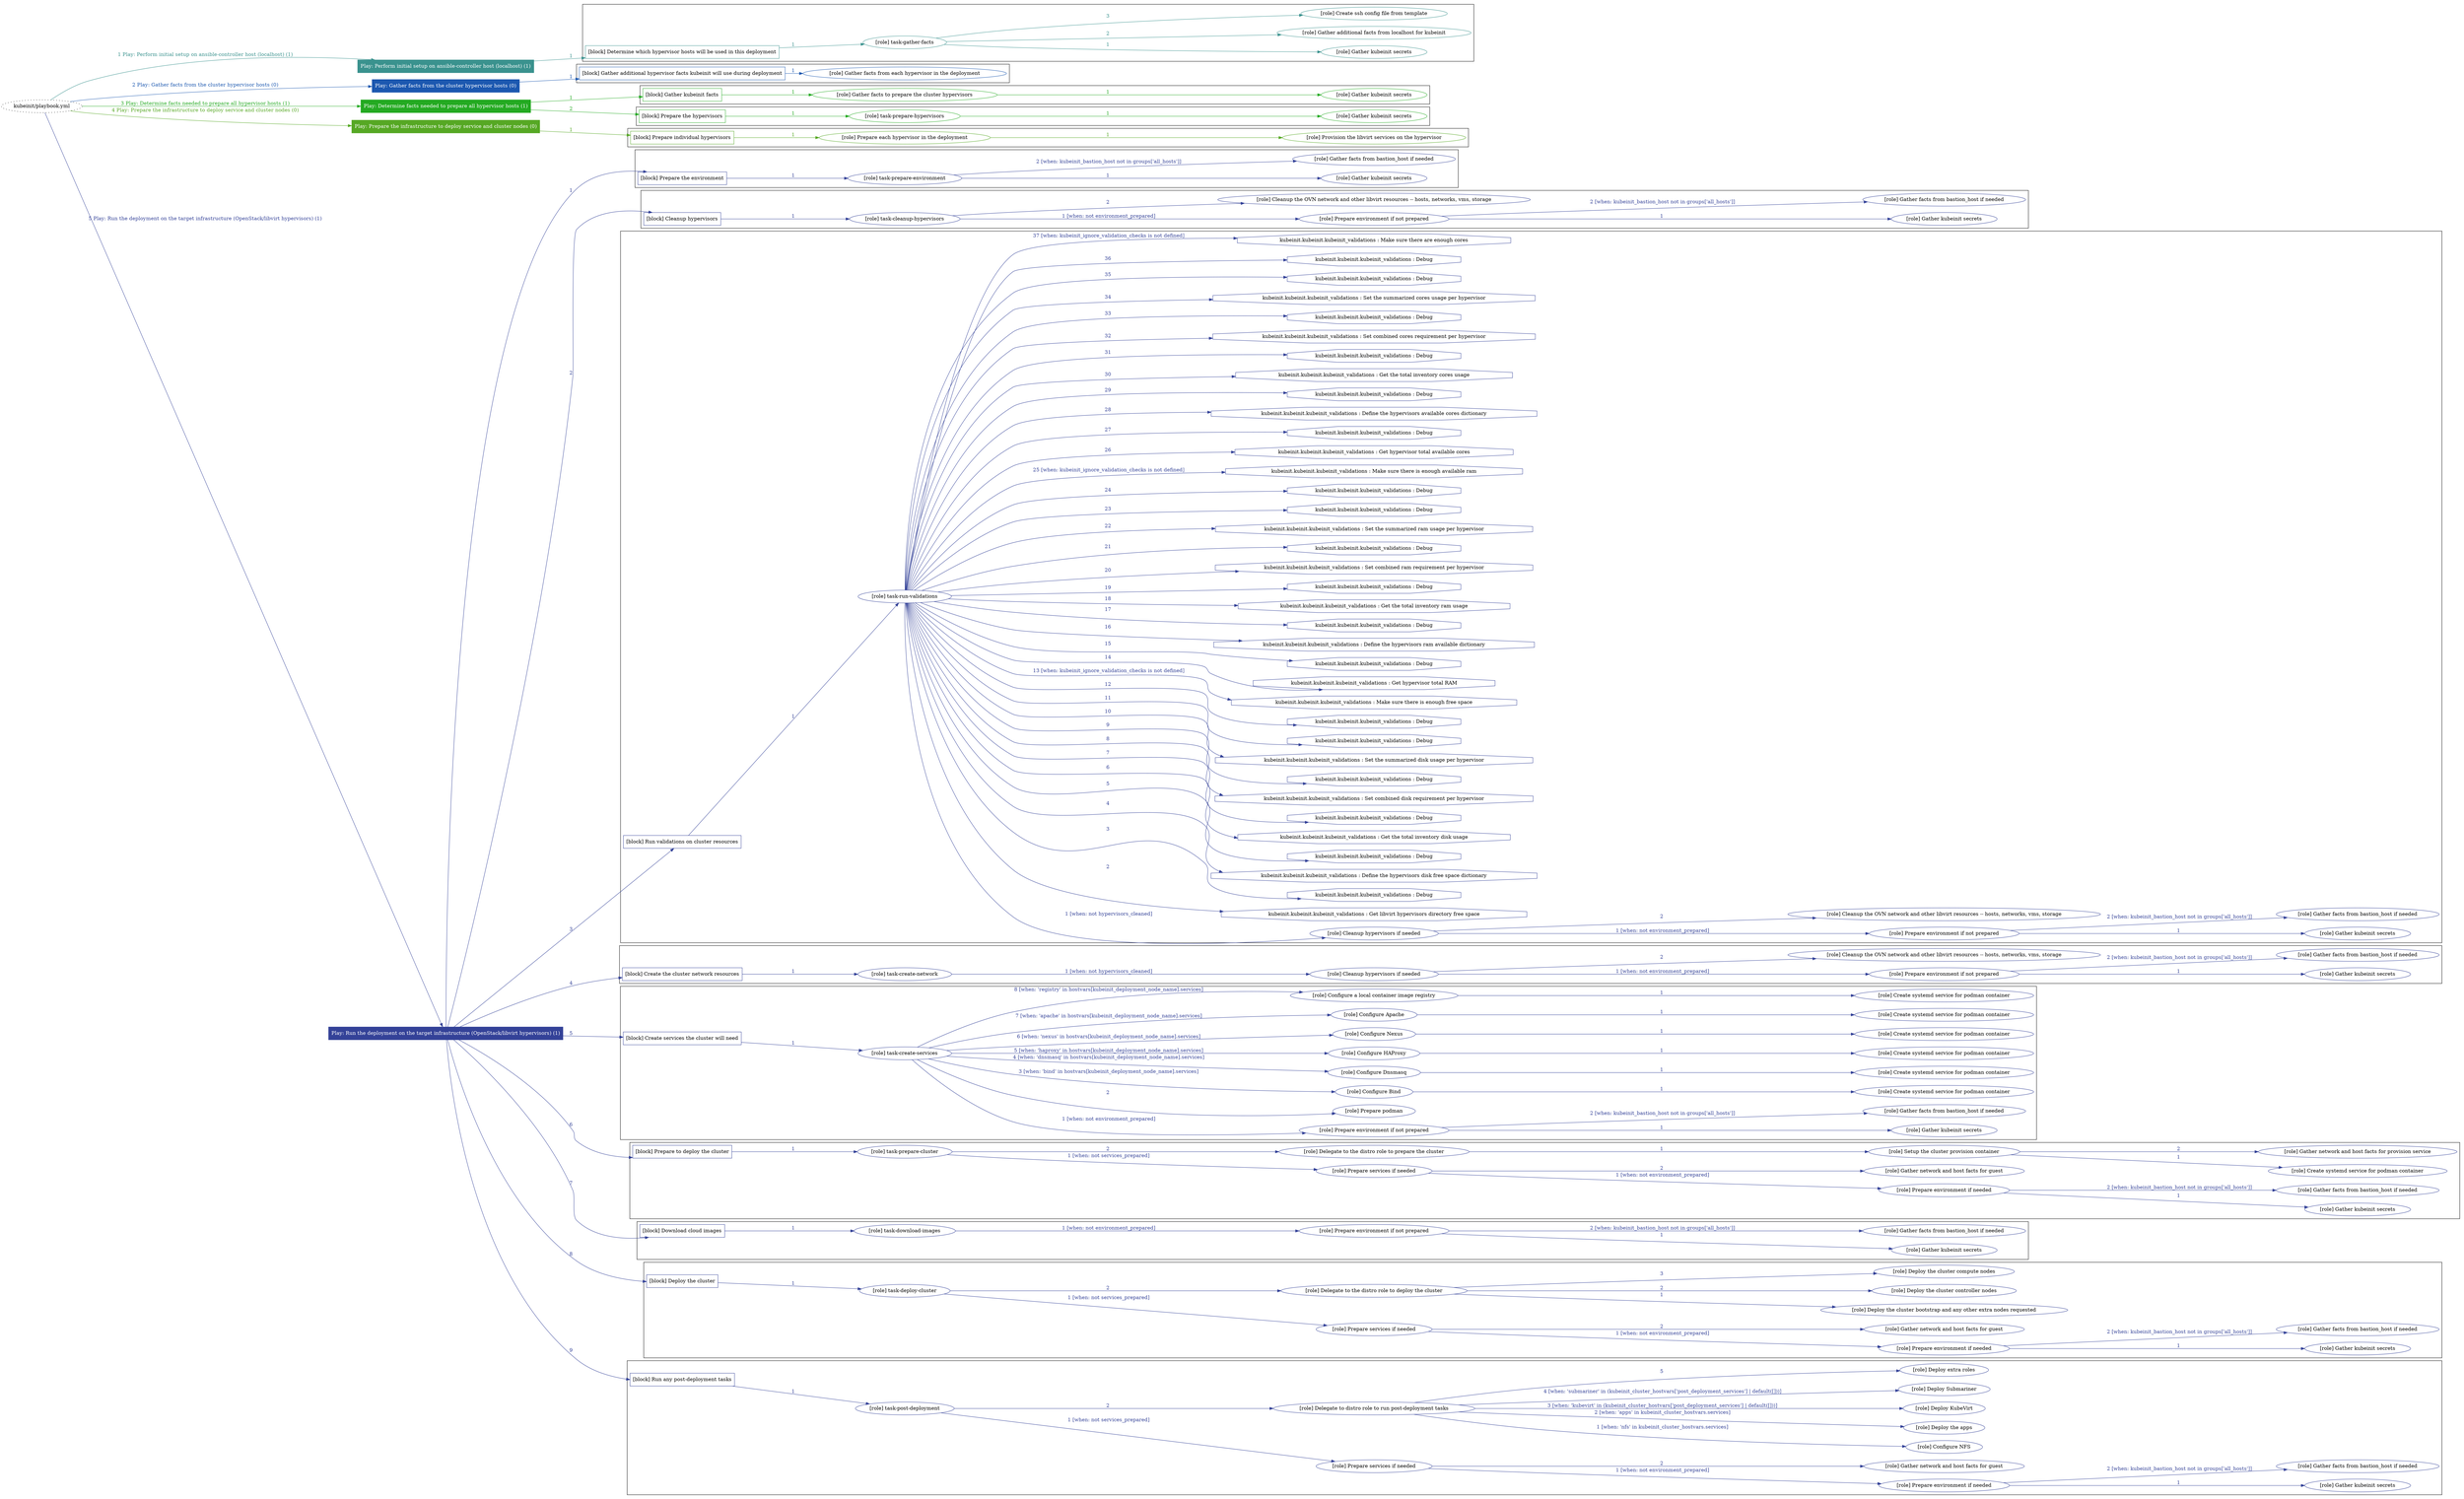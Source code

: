 digraph {
	graph [concentrate=true ordering=in rankdir=LR ratio=fill]
	edge [esep=5 sep=10]
	"kubeinit/playbook.yml" [URL="/home/runner/work/kubeinit/kubeinit/kubeinit/playbook.yml" id=playbook_8f945ece style=dotted]
	"kubeinit/playbook.yml" -> play_c20d5e1f [label="1 Play: Perform initial setup on ansible-controller host (localhost) (1)" color="#3a928e" fontcolor="#3a928e" id=edge_play_c20d5e1f labeltooltip="1 Play: Perform initial setup on ansible-controller host (localhost) (1)" tooltip="1 Play: Perform initial setup on ansible-controller host (localhost) (1)"]
	subgraph "Play: Perform initial setup on ansible-controller host (localhost) (1)" {
		play_c20d5e1f [label="Play: Perform initial setup on ansible-controller host (localhost) (1)" URL="/home/runner/work/kubeinit/kubeinit/kubeinit/playbook.yml" color="#3a928e" fontcolor="#ffffff" id=play_c20d5e1f shape=box style=filled tooltip=localhost]
		play_c20d5e1f -> block_564e3bdf [label=1 color="#3a928e" fontcolor="#3a928e" id=edge_block_564e3bdf labeltooltip=1 tooltip=1]
		subgraph cluster_block_564e3bdf {
			block_564e3bdf [label="[block] Determine which hypervisor hosts will be used in this deployment" URL="/home/runner/work/kubeinit/kubeinit/kubeinit/playbook.yml" color="#3a928e" id=block_564e3bdf labeltooltip="Determine which hypervisor hosts will be used in this deployment" shape=box tooltip="Determine which hypervisor hosts will be used in this deployment"]
			block_564e3bdf -> role_e2418d50 [label="1 " color="#3a928e" fontcolor="#3a928e" id=edge_role_e2418d50 labeltooltip="1 " tooltip="1 "]
			subgraph "task-gather-facts" {
				role_e2418d50 [label="[role] task-gather-facts" URL="/home/runner/work/kubeinit/kubeinit/kubeinit/playbook.yml" color="#3a928e" id=role_e2418d50 tooltip="task-gather-facts"]
				role_e2418d50 -> role_124dd7e8 [label="1 " color="#3a928e" fontcolor="#3a928e" id=edge_role_124dd7e8 labeltooltip="1 " tooltip="1 "]
				subgraph "Gather kubeinit secrets" {
					role_124dd7e8 [label="[role] Gather kubeinit secrets" URL="/home/runner/.ansible/collections/ansible_collections/kubeinit/kubeinit/roles/kubeinit_prepare/tasks/build_hypervisors_group.yml" color="#3a928e" id=role_124dd7e8 tooltip="Gather kubeinit secrets"]
				}
				role_e2418d50 -> role_06599359 [label="2 " color="#3a928e" fontcolor="#3a928e" id=edge_role_06599359 labeltooltip="2 " tooltip="2 "]
				subgraph "Gather additional facts from localhost for kubeinit" {
					role_06599359 [label="[role] Gather additional facts from localhost for kubeinit" URL="/home/runner/.ansible/collections/ansible_collections/kubeinit/kubeinit/roles/kubeinit_prepare/tasks/build_hypervisors_group.yml" color="#3a928e" id=role_06599359 tooltip="Gather additional facts from localhost for kubeinit"]
				}
				role_e2418d50 -> role_a58c0418 [label="3 " color="#3a928e" fontcolor="#3a928e" id=edge_role_a58c0418 labeltooltip="3 " tooltip="3 "]
				subgraph "Create ssh config file from template" {
					role_a58c0418 [label="[role] Create ssh config file from template" URL="/home/runner/.ansible/collections/ansible_collections/kubeinit/kubeinit/roles/kubeinit_prepare/tasks/build_hypervisors_group.yml" color="#3a928e" id=role_a58c0418 tooltip="Create ssh config file from template"]
				}
			}
		}
	}
	"kubeinit/playbook.yml" -> play_782312dd [label="2 Play: Gather facts from the cluster hypervisor hosts (0)" color="#1c58b0" fontcolor="#1c58b0" id=edge_play_782312dd labeltooltip="2 Play: Gather facts from the cluster hypervisor hosts (0)" tooltip="2 Play: Gather facts from the cluster hypervisor hosts (0)"]
	subgraph "Play: Gather facts from the cluster hypervisor hosts (0)" {
		play_782312dd [label="Play: Gather facts from the cluster hypervisor hosts (0)" URL="/home/runner/work/kubeinit/kubeinit/kubeinit/playbook.yml" color="#1c58b0" fontcolor="#ffffff" id=play_782312dd shape=box style=filled tooltip="Play: Gather facts from the cluster hypervisor hosts (0)"]
		play_782312dd -> block_e90dcc8f [label=1 color="#1c58b0" fontcolor="#1c58b0" id=edge_block_e90dcc8f labeltooltip=1 tooltip=1]
		subgraph cluster_block_e90dcc8f {
			block_e90dcc8f [label="[block] Gather additional hypervisor facts kubeinit will use during deployment" URL="/home/runner/work/kubeinit/kubeinit/kubeinit/playbook.yml" color="#1c58b0" id=block_e90dcc8f labeltooltip="Gather additional hypervisor facts kubeinit will use during deployment" shape=box tooltip="Gather additional hypervisor facts kubeinit will use during deployment"]
			block_e90dcc8f -> role_842e1496 [label="1 " color="#1c58b0" fontcolor="#1c58b0" id=edge_role_842e1496 labeltooltip="1 " tooltip="1 "]
			subgraph "Gather facts from each hypervisor in the deployment" {
				role_842e1496 [label="[role] Gather facts from each hypervisor in the deployment" URL="/home/runner/work/kubeinit/kubeinit/kubeinit/playbook.yml" color="#1c58b0" id=role_842e1496 tooltip="Gather facts from each hypervisor in the deployment"]
			}
		}
	}
	"kubeinit/playbook.yml" -> play_02c9cd3c [label="3 Play: Determine facts needed to prepare all hypervisor hosts (1)" color="#24aa22" fontcolor="#24aa22" id=edge_play_02c9cd3c labeltooltip="3 Play: Determine facts needed to prepare all hypervisor hosts (1)" tooltip="3 Play: Determine facts needed to prepare all hypervisor hosts (1)"]
	subgraph "Play: Determine facts needed to prepare all hypervisor hosts (1)" {
		play_02c9cd3c [label="Play: Determine facts needed to prepare all hypervisor hosts (1)" URL="/home/runner/work/kubeinit/kubeinit/kubeinit/playbook.yml" color="#24aa22" fontcolor="#ffffff" id=play_02c9cd3c shape=box style=filled tooltip=localhost]
		play_02c9cd3c -> block_8af7c8ee [label=1 color="#24aa22" fontcolor="#24aa22" id=edge_block_8af7c8ee labeltooltip=1 tooltip=1]
		subgraph cluster_block_8af7c8ee {
			block_8af7c8ee [label="[block] Gather kubeinit facts" URL="/home/runner/work/kubeinit/kubeinit/kubeinit/playbook.yml" color="#24aa22" id=block_8af7c8ee labeltooltip="Gather kubeinit facts" shape=box tooltip="Gather kubeinit facts"]
			block_8af7c8ee -> role_0167ead7 [label="1 " color="#24aa22" fontcolor="#24aa22" id=edge_role_0167ead7 labeltooltip="1 " tooltip="1 "]
			subgraph "Gather facts to prepare the cluster hypervisors" {
				role_0167ead7 [label="[role] Gather facts to prepare the cluster hypervisors" URL="/home/runner/work/kubeinit/kubeinit/kubeinit/playbook.yml" color="#24aa22" id=role_0167ead7 tooltip="Gather facts to prepare the cluster hypervisors"]
				role_0167ead7 -> role_b1e0e180 [label="1 " color="#24aa22" fontcolor="#24aa22" id=edge_role_b1e0e180 labeltooltip="1 " tooltip="1 "]
				subgraph "Gather kubeinit secrets" {
					role_b1e0e180 [label="[role] Gather kubeinit secrets" URL="/home/runner/.ansible/collections/ansible_collections/kubeinit/kubeinit/roles/kubeinit_prepare/tasks/gather_kubeinit_facts.yml" color="#24aa22" id=role_b1e0e180 tooltip="Gather kubeinit secrets"]
				}
			}
		}
		play_02c9cd3c -> block_8bf4afd2 [label=2 color="#24aa22" fontcolor="#24aa22" id=edge_block_8bf4afd2 labeltooltip=2 tooltip=2]
		subgraph cluster_block_8bf4afd2 {
			block_8bf4afd2 [label="[block] Prepare the hypervisors" URL="/home/runner/work/kubeinit/kubeinit/kubeinit/playbook.yml" color="#24aa22" id=block_8bf4afd2 labeltooltip="Prepare the hypervisors" shape=box tooltip="Prepare the hypervisors"]
			block_8bf4afd2 -> role_d80975be [label="1 " color="#24aa22" fontcolor="#24aa22" id=edge_role_d80975be labeltooltip="1 " tooltip="1 "]
			subgraph "task-prepare-hypervisors" {
				role_d80975be [label="[role] task-prepare-hypervisors" URL="/home/runner/work/kubeinit/kubeinit/kubeinit/playbook.yml" color="#24aa22" id=role_d80975be tooltip="task-prepare-hypervisors"]
				role_d80975be -> role_164058e9 [label="1 " color="#24aa22" fontcolor="#24aa22" id=edge_role_164058e9 labeltooltip="1 " tooltip="1 "]
				subgraph "Gather kubeinit secrets" {
					role_164058e9 [label="[role] Gather kubeinit secrets" URL="/home/runner/.ansible/collections/ansible_collections/kubeinit/kubeinit/roles/kubeinit_prepare/tasks/gather_kubeinit_facts.yml" color="#24aa22" id=role_164058e9 tooltip="Gather kubeinit secrets"]
				}
			}
		}
	}
	"kubeinit/playbook.yml" -> play_4ab9be0f [label="4 Play: Prepare the infrastructure to deploy service and cluster nodes (0)" color="#56a824" fontcolor="#56a824" id=edge_play_4ab9be0f labeltooltip="4 Play: Prepare the infrastructure to deploy service and cluster nodes (0)" tooltip="4 Play: Prepare the infrastructure to deploy service and cluster nodes (0)"]
	subgraph "Play: Prepare the infrastructure to deploy service and cluster nodes (0)" {
		play_4ab9be0f [label="Play: Prepare the infrastructure to deploy service and cluster nodes (0)" URL="/home/runner/work/kubeinit/kubeinit/kubeinit/playbook.yml" color="#56a824" fontcolor="#ffffff" id=play_4ab9be0f shape=box style=filled tooltip="Play: Prepare the infrastructure to deploy service and cluster nodes (0)"]
		play_4ab9be0f -> block_206e6d4e [label=1 color="#56a824" fontcolor="#56a824" id=edge_block_206e6d4e labeltooltip=1 tooltip=1]
		subgraph cluster_block_206e6d4e {
			block_206e6d4e [label="[block] Prepare individual hypervisors" URL="/home/runner/work/kubeinit/kubeinit/kubeinit/playbook.yml" color="#56a824" id=block_206e6d4e labeltooltip="Prepare individual hypervisors" shape=box tooltip="Prepare individual hypervisors"]
			block_206e6d4e -> role_aef6f034 [label="1 " color="#56a824" fontcolor="#56a824" id=edge_role_aef6f034 labeltooltip="1 " tooltip="1 "]
			subgraph "Prepare each hypervisor in the deployment" {
				role_aef6f034 [label="[role] Prepare each hypervisor in the deployment" URL="/home/runner/work/kubeinit/kubeinit/kubeinit/playbook.yml" color="#56a824" id=role_aef6f034 tooltip="Prepare each hypervisor in the deployment"]
				role_aef6f034 -> role_b01c1e28 [label="1 " color="#56a824" fontcolor="#56a824" id=edge_role_b01c1e28 labeltooltip="1 " tooltip="1 "]
				subgraph "Provision the libvirt services on the hypervisor" {
					role_b01c1e28 [label="[role] Provision the libvirt services on the hypervisor" URL="/home/runner/.ansible/collections/ansible_collections/kubeinit/kubeinit/roles/kubeinit_prepare/tasks/prepare_hypervisor.yml" color="#56a824" id=role_b01c1e28 tooltip="Provision the libvirt services on the hypervisor"]
				}
			}
		}
	}
	"kubeinit/playbook.yml" -> play_1404a288 [label="5 Play: Run the deployment on the target infrastructure (OpenStack/libvirt hypervisors) (1)" color="#344298" fontcolor="#344298" id=edge_play_1404a288 labeltooltip="5 Play: Run the deployment on the target infrastructure (OpenStack/libvirt hypervisors) (1)" tooltip="5 Play: Run the deployment on the target infrastructure (OpenStack/libvirt hypervisors) (1)"]
	subgraph "Play: Run the deployment on the target infrastructure (OpenStack/libvirt hypervisors) (1)" {
		play_1404a288 [label="Play: Run the deployment on the target infrastructure (OpenStack/libvirt hypervisors) (1)" URL="/home/runner/work/kubeinit/kubeinit/kubeinit/playbook.yml" color="#344298" fontcolor="#ffffff" id=play_1404a288 shape=box style=filled tooltip=localhost]
		play_1404a288 -> block_275e4afd [label=1 color="#344298" fontcolor="#344298" id=edge_block_275e4afd labeltooltip=1 tooltip=1]
		subgraph cluster_block_275e4afd {
			block_275e4afd [label="[block] Prepare the environment" URL="/home/runner/work/kubeinit/kubeinit/kubeinit/playbook.yml" color="#344298" id=block_275e4afd labeltooltip="Prepare the environment" shape=box tooltip="Prepare the environment"]
			block_275e4afd -> role_633a56cd [label="1 " color="#344298" fontcolor="#344298" id=edge_role_633a56cd labeltooltip="1 " tooltip="1 "]
			subgraph "task-prepare-environment" {
				role_633a56cd [label="[role] task-prepare-environment" URL="/home/runner/work/kubeinit/kubeinit/kubeinit/playbook.yml" color="#344298" id=role_633a56cd tooltip="task-prepare-environment"]
				role_633a56cd -> role_52caf0dd [label="1 " color="#344298" fontcolor="#344298" id=edge_role_52caf0dd labeltooltip="1 " tooltip="1 "]
				subgraph "Gather kubeinit secrets" {
					role_52caf0dd [label="[role] Gather kubeinit secrets" URL="/home/runner/.ansible/collections/ansible_collections/kubeinit/kubeinit/roles/kubeinit_prepare/tasks/gather_kubeinit_facts.yml" color="#344298" id=role_52caf0dd tooltip="Gather kubeinit secrets"]
				}
				role_633a56cd -> role_1b31cb08 [label="2 [when: kubeinit_bastion_host not in groups['all_hosts']]" color="#344298" fontcolor="#344298" id=edge_role_1b31cb08 labeltooltip="2 [when: kubeinit_bastion_host not in groups['all_hosts']]" tooltip="2 [when: kubeinit_bastion_host not in groups['all_hosts']]"]
				subgraph "Gather facts from bastion_host if needed" {
					role_1b31cb08 [label="[role] Gather facts from bastion_host if needed" URL="/home/runner/.ansible/collections/ansible_collections/kubeinit/kubeinit/roles/kubeinit_prepare/tasks/main.yml" color="#344298" id=role_1b31cb08 tooltip="Gather facts from bastion_host if needed"]
				}
			}
		}
		play_1404a288 -> block_6d58a1e0 [label=2 color="#344298" fontcolor="#344298" id=edge_block_6d58a1e0 labeltooltip=2 tooltip=2]
		subgraph cluster_block_6d58a1e0 {
			block_6d58a1e0 [label="[block] Cleanup hypervisors" URL="/home/runner/work/kubeinit/kubeinit/kubeinit/playbook.yml" color="#344298" id=block_6d58a1e0 labeltooltip="Cleanup hypervisors" shape=box tooltip="Cleanup hypervisors"]
			block_6d58a1e0 -> role_ffb18b52 [label="1 " color="#344298" fontcolor="#344298" id=edge_role_ffb18b52 labeltooltip="1 " tooltip="1 "]
			subgraph "task-cleanup-hypervisors" {
				role_ffb18b52 [label="[role] task-cleanup-hypervisors" URL="/home/runner/work/kubeinit/kubeinit/kubeinit/playbook.yml" color="#344298" id=role_ffb18b52 tooltip="task-cleanup-hypervisors"]
				role_ffb18b52 -> role_c6455320 [label="1 [when: not environment_prepared]" color="#344298" fontcolor="#344298" id=edge_role_c6455320 labeltooltip="1 [when: not environment_prepared]" tooltip="1 [when: not environment_prepared]"]
				subgraph "Prepare environment if not prepared" {
					role_c6455320 [label="[role] Prepare environment if not prepared" URL="/home/runner/.ansible/collections/ansible_collections/kubeinit/kubeinit/roles/kubeinit_libvirt/tasks/cleanup_hypervisors.yml" color="#344298" id=role_c6455320 tooltip="Prepare environment if not prepared"]
					role_c6455320 -> role_32179a99 [label="1 " color="#344298" fontcolor="#344298" id=edge_role_32179a99 labeltooltip="1 " tooltip="1 "]
					subgraph "Gather kubeinit secrets" {
						role_32179a99 [label="[role] Gather kubeinit secrets" URL="/home/runner/.ansible/collections/ansible_collections/kubeinit/kubeinit/roles/kubeinit_prepare/tasks/gather_kubeinit_facts.yml" color="#344298" id=role_32179a99 tooltip="Gather kubeinit secrets"]
					}
					role_c6455320 -> role_840990ac [label="2 [when: kubeinit_bastion_host not in groups['all_hosts']]" color="#344298" fontcolor="#344298" id=edge_role_840990ac labeltooltip="2 [when: kubeinit_bastion_host not in groups['all_hosts']]" tooltip="2 [when: kubeinit_bastion_host not in groups['all_hosts']]"]
					subgraph "Gather facts from bastion_host if needed" {
						role_840990ac [label="[role] Gather facts from bastion_host if needed" URL="/home/runner/.ansible/collections/ansible_collections/kubeinit/kubeinit/roles/kubeinit_prepare/tasks/main.yml" color="#344298" id=role_840990ac tooltip="Gather facts from bastion_host if needed"]
					}
				}
				role_ffb18b52 -> role_28657da0 [label="2 " color="#344298" fontcolor="#344298" id=edge_role_28657da0 labeltooltip="2 " tooltip="2 "]
				subgraph "Cleanup the OVN network and other libvirt resources -- hosts, networks, vms, storage" {
					role_28657da0 [label="[role] Cleanup the OVN network and other libvirt resources -- hosts, networks, vms, storage" URL="/home/runner/.ansible/collections/ansible_collections/kubeinit/kubeinit/roles/kubeinit_libvirt/tasks/cleanup_hypervisors.yml" color="#344298" id=role_28657da0 tooltip="Cleanup the OVN network and other libvirt resources -- hosts, networks, vms, storage"]
				}
			}
		}
		play_1404a288 -> block_43ca0f2d [label=3 color="#344298" fontcolor="#344298" id=edge_block_43ca0f2d labeltooltip=3 tooltip=3]
		subgraph cluster_block_43ca0f2d {
			block_43ca0f2d [label="[block] Run validations on cluster resources" URL="/home/runner/work/kubeinit/kubeinit/kubeinit/playbook.yml" color="#344298" id=block_43ca0f2d labeltooltip="Run validations on cluster resources" shape=box tooltip="Run validations on cluster resources"]
			block_43ca0f2d -> role_00fddec0 [label="1 " color="#344298" fontcolor="#344298" id=edge_role_00fddec0 labeltooltip="1 " tooltip="1 "]
			subgraph "task-run-validations" {
				role_00fddec0 [label="[role] task-run-validations" URL="/home/runner/work/kubeinit/kubeinit/kubeinit/playbook.yml" color="#344298" id=role_00fddec0 tooltip="task-run-validations"]
				role_00fddec0 -> role_6cacaceb [label="1 [when: not hypervisors_cleaned]" color="#344298" fontcolor="#344298" id=edge_role_6cacaceb labeltooltip="1 [when: not hypervisors_cleaned]" tooltip="1 [when: not hypervisors_cleaned]"]
				subgraph "Cleanup hypervisors if needed" {
					role_6cacaceb [label="[role] Cleanup hypervisors if needed" URL="/home/runner/.ansible/collections/ansible_collections/kubeinit/kubeinit/roles/kubeinit_validations/tasks/main.yml" color="#344298" id=role_6cacaceb tooltip="Cleanup hypervisors if needed"]
					role_6cacaceb -> role_13e678c4 [label="1 [when: not environment_prepared]" color="#344298" fontcolor="#344298" id=edge_role_13e678c4 labeltooltip="1 [when: not environment_prepared]" tooltip="1 [when: not environment_prepared]"]
					subgraph "Prepare environment if not prepared" {
						role_13e678c4 [label="[role] Prepare environment if not prepared" URL="/home/runner/.ansible/collections/ansible_collections/kubeinit/kubeinit/roles/kubeinit_libvirt/tasks/cleanup_hypervisors.yml" color="#344298" id=role_13e678c4 tooltip="Prepare environment if not prepared"]
						role_13e678c4 -> role_d36e644e [label="1 " color="#344298" fontcolor="#344298" id=edge_role_d36e644e labeltooltip="1 " tooltip="1 "]
						subgraph "Gather kubeinit secrets" {
							role_d36e644e [label="[role] Gather kubeinit secrets" URL="/home/runner/.ansible/collections/ansible_collections/kubeinit/kubeinit/roles/kubeinit_prepare/tasks/gather_kubeinit_facts.yml" color="#344298" id=role_d36e644e tooltip="Gather kubeinit secrets"]
						}
						role_13e678c4 -> role_217cac0c [label="2 [when: kubeinit_bastion_host not in groups['all_hosts']]" color="#344298" fontcolor="#344298" id=edge_role_217cac0c labeltooltip="2 [when: kubeinit_bastion_host not in groups['all_hosts']]" tooltip="2 [when: kubeinit_bastion_host not in groups['all_hosts']]"]
						subgraph "Gather facts from bastion_host if needed" {
							role_217cac0c [label="[role] Gather facts from bastion_host if needed" URL="/home/runner/.ansible/collections/ansible_collections/kubeinit/kubeinit/roles/kubeinit_prepare/tasks/main.yml" color="#344298" id=role_217cac0c tooltip="Gather facts from bastion_host if needed"]
						}
					}
					role_6cacaceb -> role_7084b92d [label="2 " color="#344298" fontcolor="#344298" id=edge_role_7084b92d labeltooltip="2 " tooltip="2 "]
					subgraph "Cleanup the OVN network and other libvirt resources -- hosts, networks, vms, storage" {
						role_7084b92d [label="[role] Cleanup the OVN network and other libvirt resources -- hosts, networks, vms, storage" URL="/home/runner/.ansible/collections/ansible_collections/kubeinit/kubeinit/roles/kubeinit_libvirt/tasks/cleanup_hypervisors.yml" color="#344298" id=role_7084b92d tooltip="Cleanup the OVN network and other libvirt resources -- hosts, networks, vms, storage"]
					}
				}
				task_902978f8 [label="kubeinit.kubeinit.kubeinit_validations : Get libvirt hypervisors directory free space" URL="/home/runner/.ansible/collections/ansible_collections/kubeinit/kubeinit/roles/kubeinit_validations/tasks/10_libvirt_free_space.yml" color="#344298" id=task_902978f8 shape=octagon tooltip="kubeinit.kubeinit.kubeinit_validations : Get libvirt hypervisors directory free space"]
				role_00fddec0 -> task_902978f8 [label="2 " color="#344298" fontcolor="#344298" id=edge_task_902978f8 labeltooltip="2 " tooltip="2 "]
				task_ecf3d5c8 [label="kubeinit.kubeinit.kubeinit_validations : Debug" URL="/home/runner/.ansible/collections/ansible_collections/kubeinit/kubeinit/roles/kubeinit_validations/tasks/10_libvirt_free_space.yml" color="#344298" id=task_ecf3d5c8 shape=octagon tooltip="kubeinit.kubeinit.kubeinit_validations : Debug"]
				role_00fddec0 -> task_ecf3d5c8 [label="3 " color="#344298" fontcolor="#344298" id=edge_task_ecf3d5c8 labeltooltip="3 " tooltip="3 "]
				task_1695c246 [label="kubeinit.kubeinit.kubeinit_validations : Define the hypervisors disk free space dictionary" URL="/home/runner/.ansible/collections/ansible_collections/kubeinit/kubeinit/roles/kubeinit_validations/tasks/10_libvirt_free_space.yml" color="#344298" id=task_1695c246 shape=octagon tooltip="kubeinit.kubeinit.kubeinit_validations : Define the hypervisors disk free space dictionary"]
				role_00fddec0 -> task_1695c246 [label="4 " color="#344298" fontcolor="#344298" id=edge_task_1695c246 labeltooltip="4 " tooltip="4 "]
				task_cd40820d [label="kubeinit.kubeinit.kubeinit_validations : Debug" URL="/home/runner/.ansible/collections/ansible_collections/kubeinit/kubeinit/roles/kubeinit_validations/tasks/10_libvirt_free_space.yml" color="#344298" id=task_cd40820d shape=octagon tooltip="kubeinit.kubeinit.kubeinit_validations : Debug"]
				role_00fddec0 -> task_cd40820d [label="5 " color="#344298" fontcolor="#344298" id=edge_task_cd40820d labeltooltip="5 " tooltip="5 "]
				task_a53744cc [label="kubeinit.kubeinit.kubeinit_validations : Get the total inventory disk usage" URL="/home/runner/.ansible/collections/ansible_collections/kubeinit/kubeinit/roles/kubeinit_validations/tasks/10_libvirt_free_space.yml" color="#344298" id=task_a53744cc shape=octagon tooltip="kubeinit.kubeinit.kubeinit_validations : Get the total inventory disk usage"]
				role_00fddec0 -> task_a53744cc [label="6 " color="#344298" fontcolor="#344298" id=edge_task_a53744cc labeltooltip="6 " tooltip="6 "]
				task_319e5c1e [label="kubeinit.kubeinit.kubeinit_validations : Debug" URL="/home/runner/.ansible/collections/ansible_collections/kubeinit/kubeinit/roles/kubeinit_validations/tasks/10_libvirt_free_space.yml" color="#344298" id=task_319e5c1e shape=octagon tooltip="kubeinit.kubeinit.kubeinit_validations : Debug"]
				role_00fddec0 -> task_319e5c1e [label="7 " color="#344298" fontcolor="#344298" id=edge_task_319e5c1e labeltooltip="7 " tooltip="7 "]
				task_530d4268 [label="kubeinit.kubeinit.kubeinit_validations : Set combined disk requirement per hypervisor" URL="/home/runner/.ansible/collections/ansible_collections/kubeinit/kubeinit/roles/kubeinit_validations/tasks/10_libvirt_free_space.yml" color="#344298" id=task_530d4268 shape=octagon tooltip="kubeinit.kubeinit.kubeinit_validations : Set combined disk requirement per hypervisor"]
				role_00fddec0 -> task_530d4268 [label="8 " color="#344298" fontcolor="#344298" id=edge_task_530d4268 labeltooltip="8 " tooltip="8 "]
				task_f29c3f34 [label="kubeinit.kubeinit.kubeinit_validations : Debug" URL="/home/runner/.ansible/collections/ansible_collections/kubeinit/kubeinit/roles/kubeinit_validations/tasks/10_libvirt_free_space.yml" color="#344298" id=task_f29c3f34 shape=octagon tooltip="kubeinit.kubeinit.kubeinit_validations : Debug"]
				role_00fddec0 -> task_f29c3f34 [label="9 " color="#344298" fontcolor="#344298" id=edge_task_f29c3f34 labeltooltip="9 " tooltip="9 "]
				task_4c389c22 [label="kubeinit.kubeinit.kubeinit_validations : Set the summarized disk usage per hypervisor" URL="/home/runner/.ansible/collections/ansible_collections/kubeinit/kubeinit/roles/kubeinit_validations/tasks/10_libvirt_free_space.yml" color="#344298" id=task_4c389c22 shape=octagon tooltip="kubeinit.kubeinit.kubeinit_validations : Set the summarized disk usage per hypervisor"]
				role_00fddec0 -> task_4c389c22 [label="10 " color="#344298" fontcolor="#344298" id=edge_task_4c389c22 labeltooltip="10 " tooltip="10 "]
				task_8470c024 [label="kubeinit.kubeinit.kubeinit_validations : Debug" URL="/home/runner/.ansible/collections/ansible_collections/kubeinit/kubeinit/roles/kubeinit_validations/tasks/10_libvirt_free_space.yml" color="#344298" id=task_8470c024 shape=octagon tooltip="kubeinit.kubeinit.kubeinit_validations : Debug"]
				role_00fddec0 -> task_8470c024 [label="11 " color="#344298" fontcolor="#344298" id=edge_task_8470c024 labeltooltip="11 " tooltip="11 "]
				task_bd49c1f9 [label="kubeinit.kubeinit.kubeinit_validations : Debug" URL="/home/runner/.ansible/collections/ansible_collections/kubeinit/kubeinit/roles/kubeinit_validations/tasks/10_libvirt_free_space.yml" color="#344298" id=task_bd49c1f9 shape=octagon tooltip="kubeinit.kubeinit.kubeinit_validations : Debug"]
				role_00fddec0 -> task_bd49c1f9 [label="12 " color="#344298" fontcolor="#344298" id=edge_task_bd49c1f9 labeltooltip="12 " tooltip="12 "]
				task_1cb35ddb [label="kubeinit.kubeinit.kubeinit_validations : Make sure there is enough free space" URL="/home/runner/.ansible/collections/ansible_collections/kubeinit/kubeinit/roles/kubeinit_validations/tasks/10_libvirt_free_space.yml" color="#344298" id=task_1cb35ddb shape=octagon tooltip="kubeinit.kubeinit.kubeinit_validations : Make sure there is enough free space"]
				role_00fddec0 -> task_1cb35ddb [label="13 [when: kubeinit_ignore_validation_checks is not defined]" color="#344298" fontcolor="#344298" id=edge_task_1cb35ddb labeltooltip="13 [when: kubeinit_ignore_validation_checks is not defined]" tooltip="13 [when: kubeinit_ignore_validation_checks is not defined]"]
				task_e5533477 [label="kubeinit.kubeinit.kubeinit_validations : Get hypervisor total RAM" URL="/home/runner/.ansible/collections/ansible_collections/kubeinit/kubeinit/roles/kubeinit_validations/tasks/20_libvirt_available_ram.yml" color="#344298" id=task_e5533477 shape=octagon tooltip="kubeinit.kubeinit.kubeinit_validations : Get hypervisor total RAM"]
				role_00fddec0 -> task_e5533477 [label="14 " color="#344298" fontcolor="#344298" id=edge_task_e5533477 labeltooltip="14 " tooltip="14 "]
				task_f6a1d222 [label="kubeinit.kubeinit.kubeinit_validations : Debug" URL="/home/runner/.ansible/collections/ansible_collections/kubeinit/kubeinit/roles/kubeinit_validations/tasks/20_libvirt_available_ram.yml" color="#344298" id=task_f6a1d222 shape=octagon tooltip="kubeinit.kubeinit.kubeinit_validations : Debug"]
				role_00fddec0 -> task_f6a1d222 [label="15 " color="#344298" fontcolor="#344298" id=edge_task_f6a1d222 labeltooltip="15 " tooltip="15 "]
				task_87aef0fa [label="kubeinit.kubeinit.kubeinit_validations : Define the hypervisors ram available dictionary" URL="/home/runner/.ansible/collections/ansible_collections/kubeinit/kubeinit/roles/kubeinit_validations/tasks/20_libvirt_available_ram.yml" color="#344298" id=task_87aef0fa shape=octagon tooltip="kubeinit.kubeinit.kubeinit_validations : Define the hypervisors ram available dictionary"]
				role_00fddec0 -> task_87aef0fa [label="16 " color="#344298" fontcolor="#344298" id=edge_task_87aef0fa labeltooltip="16 " tooltip="16 "]
				task_e788680d [label="kubeinit.kubeinit.kubeinit_validations : Debug" URL="/home/runner/.ansible/collections/ansible_collections/kubeinit/kubeinit/roles/kubeinit_validations/tasks/20_libvirt_available_ram.yml" color="#344298" id=task_e788680d shape=octagon tooltip="kubeinit.kubeinit.kubeinit_validations : Debug"]
				role_00fddec0 -> task_e788680d [label="17 " color="#344298" fontcolor="#344298" id=edge_task_e788680d labeltooltip="17 " tooltip="17 "]
				task_ca62320c [label="kubeinit.kubeinit.kubeinit_validations : Get the total inventory ram usage" URL="/home/runner/.ansible/collections/ansible_collections/kubeinit/kubeinit/roles/kubeinit_validations/tasks/20_libvirt_available_ram.yml" color="#344298" id=task_ca62320c shape=octagon tooltip="kubeinit.kubeinit.kubeinit_validations : Get the total inventory ram usage"]
				role_00fddec0 -> task_ca62320c [label="18 " color="#344298" fontcolor="#344298" id=edge_task_ca62320c labeltooltip="18 " tooltip="18 "]
				task_84baed1a [label="kubeinit.kubeinit.kubeinit_validations : Debug" URL="/home/runner/.ansible/collections/ansible_collections/kubeinit/kubeinit/roles/kubeinit_validations/tasks/20_libvirt_available_ram.yml" color="#344298" id=task_84baed1a shape=octagon tooltip="kubeinit.kubeinit.kubeinit_validations : Debug"]
				role_00fddec0 -> task_84baed1a [label="19 " color="#344298" fontcolor="#344298" id=edge_task_84baed1a labeltooltip="19 " tooltip="19 "]
				task_8df77d98 [label="kubeinit.kubeinit.kubeinit_validations : Set combined ram requirement per hypervisor" URL="/home/runner/.ansible/collections/ansible_collections/kubeinit/kubeinit/roles/kubeinit_validations/tasks/20_libvirt_available_ram.yml" color="#344298" id=task_8df77d98 shape=octagon tooltip="kubeinit.kubeinit.kubeinit_validations : Set combined ram requirement per hypervisor"]
				role_00fddec0 -> task_8df77d98 [label="20 " color="#344298" fontcolor="#344298" id=edge_task_8df77d98 labeltooltip="20 " tooltip="20 "]
				task_49d0c02a [label="kubeinit.kubeinit.kubeinit_validations : Debug" URL="/home/runner/.ansible/collections/ansible_collections/kubeinit/kubeinit/roles/kubeinit_validations/tasks/20_libvirt_available_ram.yml" color="#344298" id=task_49d0c02a shape=octagon tooltip="kubeinit.kubeinit.kubeinit_validations : Debug"]
				role_00fddec0 -> task_49d0c02a [label="21 " color="#344298" fontcolor="#344298" id=edge_task_49d0c02a labeltooltip="21 " tooltip="21 "]
				task_dfd1fb26 [label="kubeinit.kubeinit.kubeinit_validations : Set the summarized ram usage per hypervisor" URL="/home/runner/.ansible/collections/ansible_collections/kubeinit/kubeinit/roles/kubeinit_validations/tasks/20_libvirt_available_ram.yml" color="#344298" id=task_dfd1fb26 shape=octagon tooltip="kubeinit.kubeinit.kubeinit_validations : Set the summarized ram usage per hypervisor"]
				role_00fddec0 -> task_dfd1fb26 [label="22 " color="#344298" fontcolor="#344298" id=edge_task_dfd1fb26 labeltooltip="22 " tooltip="22 "]
				task_37c166e9 [label="kubeinit.kubeinit.kubeinit_validations : Debug" URL="/home/runner/.ansible/collections/ansible_collections/kubeinit/kubeinit/roles/kubeinit_validations/tasks/20_libvirt_available_ram.yml" color="#344298" id=task_37c166e9 shape=octagon tooltip="kubeinit.kubeinit.kubeinit_validations : Debug"]
				role_00fddec0 -> task_37c166e9 [label="23 " color="#344298" fontcolor="#344298" id=edge_task_37c166e9 labeltooltip="23 " tooltip="23 "]
				task_789139a1 [label="kubeinit.kubeinit.kubeinit_validations : Debug" URL="/home/runner/.ansible/collections/ansible_collections/kubeinit/kubeinit/roles/kubeinit_validations/tasks/20_libvirt_available_ram.yml" color="#344298" id=task_789139a1 shape=octagon tooltip="kubeinit.kubeinit.kubeinit_validations : Debug"]
				role_00fddec0 -> task_789139a1 [label="24 " color="#344298" fontcolor="#344298" id=edge_task_789139a1 labeltooltip="24 " tooltip="24 "]
				task_8962ad5f [label="kubeinit.kubeinit.kubeinit_validations : Make sure there is enough available ram" URL="/home/runner/.ansible/collections/ansible_collections/kubeinit/kubeinit/roles/kubeinit_validations/tasks/20_libvirt_available_ram.yml" color="#344298" id=task_8962ad5f shape=octagon tooltip="kubeinit.kubeinit.kubeinit_validations : Make sure there is enough available ram"]
				role_00fddec0 -> task_8962ad5f [label="25 [when: kubeinit_ignore_validation_checks is not defined]" color="#344298" fontcolor="#344298" id=edge_task_8962ad5f labeltooltip="25 [when: kubeinit_ignore_validation_checks is not defined]" tooltip="25 [when: kubeinit_ignore_validation_checks is not defined]"]
				task_95961b65 [label="kubeinit.kubeinit.kubeinit_validations : Get hypervisor total available cores" URL="/home/runner/.ansible/collections/ansible_collections/kubeinit/kubeinit/roles/kubeinit_validations/tasks/30_libvirt_check_cpu_cores.yml" color="#344298" id=task_95961b65 shape=octagon tooltip="kubeinit.kubeinit.kubeinit_validations : Get hypervisor total available cores"]
				role_00fddec0 -> task_95961b65 [label="26 " color="#344298" fontcolor="#344298" id=edge_task_95961b65 labeltooltip="26 " tooltip="26 "]
				task_4741b97d [label="kubeinit.kubeinit.kubeinit_validations : Debug" URL="/home/runner/.ansible/collections/ansible_collections/kubeinit/kubeinit/roles/kubeinit_validations/tasks/30_libvirt_check_cpu_cores.yml" color="#344298" id=task_4741b97d shape=octagon tooltip="kubeinit.kubeinit.kubeinit_validations : Debug"]
				role_00fddec0 -> task_4741b97d [label="27 " color="#344298" fontcolor="#344298" id=edge_task_4741b97d labeltooltip="27 " tooltip="27 "]
				task_fc43cdd3 [label="kubeinit.kubeinit.kubeinit_validations : Define the hypervisors available cores dictionary" URL="/home/runner/.ansible/collections/ansible_collections/kubeinit/kubeinit/roles/kubeinit_validations/tasks/30_libvirt_check_cpu_cores.yml" color="#344298" id=task_fc43cdd3 shape=octagon tooltip="kubeinit.kubeinit.kubeinit_validations : Define the hypervisors available cores dictionary"]
				role_00fddec0 -> task_fc43cdd3 [label="28 " color="#344298" fontcolor="#344298" id=edge_task_fc43cdd3 labeltooltip="28 " tooltip="28 "]
				task_fb12cf8d [label="kubeinit.kubeinit.kubeinit_validations : Debug" URL="/home/runner/.ansible/collections/ansible_collections/kubeinit/kubeinit/roles/kubeinit_validations/tasks/30_libvirt_check_cpu_cores.yml" color="#344298" id=task_fb12cf8d shape=octagon tooltip="kubeinit.kubeinit.kubeinit_validations : Debug"]
				role_00fddec0 -> task_fb12cf8d [label="29 " color="#344298" fontcolor="#344298" id=edge_task_fb12cf8d labeltooltip="29 " tooltip="29 "]
				task_5f35ff10 [label="kubeinit.kubeinit.kubeinit_validations : Get the total inventory cores usage" URL="/home/runner/.ansible/collections/ansible_collections/kubeinit/kubeinit/roles/kubeinit_validations/tasks/30_libvirt_check_cpu_cores.yml" color="#344298" id=task_5f35ff10 shape=octagon tooltip="kubeinit.kubeinit.kubeinit_validations : Get the total inventory cores usage"]
				role_00fddec0 -> task_5f35ff10 [label="30 " color="#344298" fontcolor="#344298" id=edge_task_5f35ff10 labeltooltip="30 " tooltip="30 "]
				task_d47b2289 [label="kubeinit.kubeinit.kubeinit_validations : Debug" URL="/home/runner/.ansible/collections/ansible_collections/kubeinit/kubeinit/roles/kubeinit_validations/tasks/30_libvirt_check_cpu_cores.yml" color="#344298" id=task_d47b2289 shape=octagon tooltip="kubeinit.kubeinit.kubeinit_validations : Debug"]
				role_00fddec0 -> task_d47b2289 [label="31 " color="#344298" fontcolor="#344298" id=edge_task_d47b2289 labeltooltip="31 " tooltip="31 "]
				task_a59883f3 [label="kubeinit.kubeinit.kubeinit_validations : Set combined cores requirement per hypervisor" URL="/home/runner/.ansible/collections/ansible_collections/kubeinit/kubeinit/roles/kubeinit_validations/tasks/30_libvirt_check_cpu_cores.yml" color="#344298" id=task_a59883f3 shape=octagon tooltip="kubeinit.kubeinit.kubeinit_validations : Set combined cores requirement per hypervisor"]
				role_00fddec0 -> task_a59883f3 [label="32 " color="#344298" fontcolor="#344298" id=edge_task_a59883f3 labeltooltip="32 " tooltip="32 "]
				task_dd53e598 [label="kubeinit.kubeinit.kubeinit_validations : Debug" URL="/home/runner/.ansible/collections/ansible_collections/kubeinit/kubeinit/roles/kubeinit_validations/tasks/30_libvirt_check_cpu_cores.yml" color="#344298" id=task_dd53e598 shape=octagon tooltip="kubeinit.kubeinit.kubeinit_validations : Debug"]
				role_00fddec0 -> task_dd53e598 [label="33 " color="#344298" fontcolor="#344298" id=edge_task_dd53e598 labeltooltip="33 " tooltip="33 "]
				task_70eefb68 [label="kubeinit.kubeinit.kubeinit_validations : Set the summarized cores usage per hypervisor" URL="/home/runner/.ansible/collections/ansible_collections/kubeinit/kubeinit/roles/kubeinit_validations/tasks/30_libvirt_check_cpu_cores.yml" color="#344298" id=task_70eefb68 shape=octagon tooltip="kubeinit.kubeinit.kubeinit_validations : Set the summarized cores usage per hypervisor"]
				role_00fddec0 -> task_70eefb68 [label="34 " color="#344298" fontcolor="#344298" id=edge_task_70eefb68 labeltooltip="34 " tooltip="34 "]
				task_2482b8ca [label="kubeinit.kubeinit.kubeinit_validations : Debug" URL="/home/runner/.ansible/collections/ansible_collections/kubeinit/kubeinit/roles/kubeinit_validations/tasks/30_libvirt_check_cpu_cores.yml" color="#344298" id=task_2482b8ca shape=octagon tooltip="kubeinit.kubeinit.kubeinit_validations : Debug"]
				role_00fddec0 -> task_2482b8ca [label="35 " color="#344298" fontcolor="#344298" id=edge_task_2482b8ca labeltooltip="35 " tooltip="35 "]
				task_8a3aba96 [label="kubeinit.kubeinit.kubeinit_validations : Debug" URL="/home/runner/.ansible/collections/ansible_collections/kubeinit/kubeinit/roles/kubeinit_validations/tasks/30_libvirt_check_cpu_cores.yml" color="#344298" id=task_8a3aba96 shape=octagon tooltip="kubeinit.kubeinit.kubeinit_validations : Debug"]
				role_00fddec0 -> task_8a3aba96 [label="36 " color="#344298" fontcolor="#344298" id=edge_task_8a3aba96 labeltooltip="36 " tooltip="36 "]
				task_c67b5cd3 [label="kubeinit.kubeinit.kubeinit_validations : Make sure there are enough cores" URL="/home/runner/.ansible/collections/ansible_collections/kubeinit/kubeinit/roles/kubeinit_validations/tasks/30_libvirt_check_cpu_cores.yml" color="#344298" id=task_c67b5cd3 shape=octagon tooltip="kubeinit.kubeinit.kubeinit_validations : Make sure there are enough cores"]
				role_00fddec0 -> task_c67b5cd3 [label="37 [when: kubeinit_ignore_validation_checks is not defined]" color="#344298" fontcolor="#344298" id=edge_task_c67b5cd3 labeltooltip="37 [when: kubeinit_ignore_validation_checks is not defined]" tooltip="37 [when: kubeinit_ignore_validation_checks is not defined]"]
			}
		}
		play_1404a288 -> block_476ac9dc [label=4 color="#344298" fontcolor="#344298" id=edge_block_476ac9dc labeltooltip=4 tooltip=4]
		subgraph cluster_block_476ac9dc {
			block_476ac9dc [label="[block] Create the cluster network resources" URL="/home/runner/work/kubeinit/kubeinit/kubeinit/playbook.yml" color="#344298" id=block_476ac9dc labeltooltip="Create the cluster network resources" shape=box tooltip="Create the cluster network resources"]
			block_476ac9dc -> role_52f34b9a [label="1 " color="#344298" fontcolor="#344298" id=edge_role_52f34b9a labeltooltip="1 " tooltip="1 "]
			subgraph "task-create-network" {
				role_52f34b9a [label="[role] task-create-network" URL="/home/runner/work/kubeinit/kubeinit/kubeinit/playbook.yml" color="#344298" id=role_52f34b9a tooltip="task-create-network"]
				role_52f34b9a -> role_05de054e [label="1 [when: not hypervisors_cleaned]" color="#344298" fontcolor="#344298" id=edge_role_05de054e labeltooltip="1 [when: not hypervisors_cleaned]" tooltip="1 [when: not hypervisors_cleaned]"]
				subgraph "Cleanup hypervisors if needed" {
					role_05de054e [label="[role] Cleanup hypervisors if needed" URL="/home/runner/.ansible/collections/ansible_collections/kubeinit/kubeinit/roles/kubeinit_libvirt/tasks/create_network.yml" color="#344298" id=role_05de054e tooltip="Cleanup hypervisors if needed"]
					role_05de054e -> role_80a66fb1 [label="1 [when: not environment_prepared]" color="#344298" fontcolor="#344298" id=edge_role_80a66fb1 labeltooltip="1 [when: not environment_prepared]" tooltip="1 [when: not environment_prepared]"]
					subgraph "Prepare environment if not prepared" {
						role_80a66fb1 [label="[role] Prepare environment if not prepared" URL="/home/runner/.ansible/collections/ansible_collections/kubeinit/kubeinit/roles/kubeinit_libvirt/tasks/cleanup_hypervisors.yml" color="#344298" id=role_80a66fb1 tooltip="Prepare environment if not prepared"]
						role_80a66fb1 -> role_141451b4 [label="1 " color="#344298" fontcolor="#344298" id=edge_role_141451b4 labeltooltip="1 " tooltip="1 "]
						subgraph "Gather kubeinit secrets" {
							role_141451b4 [label="[role] Gather kubeinit secrets" URL="/home/runner/.ansible/collections/ansible_collections/kubeinit/kubeinit/roles/kubeinit_prepare/tasks/gather_kubeinit_facts.yml" color="#344298" id=role_141451b4 tooltip="Gather kubeinit secrets"]
						}
						role_80a66fb1 -> role_3a6410de [label="2 [when: kubeinit_bastion_host not in groups['all_hosts']]" color="#344298" fontcolor="#344298" id=edge_role_3a6410de labeltooltip="2 [when: kubeinit_bastion_host not in groups['all_hosts']]" tooltip="2 [when: kubeinit_bastion_host not in groups['all_hosts']]"]
						subgraph "Gather facts from bastion_host if needed" {
							role_3a6410de [label="[role] Gather facts from bastion_host if needed" URL="/home/runner/.ansible/collections/ansible_collections/kubeinit/kubeinit/roles/kubeinit_prepare/tasks/main.yml" color="#344298" id=role_3a6410de tooltip="Gather facts from bastion_host if needed"]
						}
					}
					role_05de054e -> role_04afed37 [label="2 " color="#344298" fontcolor="#344298" id=edge_role_04afed37 labeltooltip="2 " tooltip="2 "]
					subgraph "Cleanup the OVN network and other libvirt resources -- hosts, networks, vms, storage" {
						role_04afed37 [label="[role] Cleanup the OVN network and other libvirt resources -- hosts, networks, vms, storage" URL="/home/runner/.ansible/collections/ansible_collections/kubeinit/kubeinit/roles/kubeinit_libvirt/tasks/cleanup_hypervisors.yml" color="#344298" id=role_04afed37 tooltip="Cleanup the OVN network and other libvirt resources -- hosts, networks, vms, storage"]
					}
				}
			}
		}
		play_1404a288 -> block_5a2b6ca1 [label=5 color="#344298" fontcolor="#344298" id=edge_block_5a2b6ca1 labeltooltip=5 tooltip=5]
		subgraph cluster_block_5a2b6ca1 {
			block_5a2b6ca1 [label="[block] Create services the cluster will need" URL="/home/runner/work/kubeinit/kubeinit/kubeinit/playbook.yml" color="#344298" id=block_5a2b6ca1 labeltooltip="Create services the cluster will need" shape=box tooltip="Create services the cluster will need"]
			block_5a2b6ca1 -> role_8d159e49 [label="1 " color="#344298" fontcolor="#344298" id=edge_role_8d159e49 labeltooltip="1 " tooltip="1 "]
			subgraph "task-create-services" {
				role_8d159e49 [label="[role] task-create-services" URL="/home/runner/work/kubeinit/kubeinit/kubeinit/playbook.yml" color="#344298" id=role_8d159e49 tooltip="task-create-services"]
				role_8d159e49 -> role_552220ce [label="1 [when: not environment_prepared]" color="#344298" fontcolor="#344298" id=edge_role_552220ce labeltooltip="1 [when: not environment_prepared]" tooltip="1 [when: not environment_prepared]"]
				subgraph "Prepare environment if not prepared" {
					role_552220ce [label="[role] Prepare environment if not prepared" URL="/home/runner/.ansible/collections/ansible_collections/kubeinit/kubeinit/roles/kubeinit_services/tasks/main.yml" color="#344298" id=role_552220ce tooltip="Prepare environment if not prepared"]
					role_552220ce -> role_01801eff [label="1 " color="#344298" fontcolor="#344298" id=edge_role_01801eff labeltooltip="1 " tooltip="1 "]
					subgraph "Gather kubeinit secrets" {
						role_01801eff [label="[role] Gather kubeinit secrets" URL="/home/runner/.ansible/collections/ansible_collections/kubeinit/kubeinit/roles/kubeinit_prepare/tasks/gather_kubeinit_facts.yml" color="#344298" id=role_01801eff tooltip="Gather kubeinit secrets"]
					}
					role_552220ce -> role_63f5e7f8 [label="2 [when: kubeinit_bastion_host not in groups['all_hosts']]" color="#344298" fontcolor="#344298" id=edge_role_63f5e7f8 labeltooltip="2 [when: kubeinit_bastion_host not in groups['all_hosts']]" tooltip="2 [when: kubeinit_bastion_host not in groups['all_hosts']]"]
					subgraph "Gather facts from bastion_host if needed" {
						role_63f5e7f8 [label="[role] Gather facts from bastion_host if needed" URL="/home/runner/.ansible/collections/ansible_collections/kubeinit/kubeinit/roles/kubeinit_prepare/tasks/main.yml" color="#344298" id=role_63f5e7f8 tooltip="Gather facts from bastion_host if needed"]
					}
				}
				role_8d159e49 -> role_2d1e292f [label="2 " color="#344298" fontcolor="#344298" id=edge_role_2d1e292f labeltooltip="2 " tooltip="2 "]
				subgraph "Prepare podman" {
					role_2d1e292f [label="[role] Prepare podman" URL="/home/runner/.ansible/collections/ansible_collections/kubeinit/kubeinit/roles/kubeinit_services/tasks/00_create_service_pod.yml" color="#344298" id=role_2d1e292f tooltip="Prepare podman"]
				}
				role_8d159e49 -> role_bfe5b6cb [label="3 [when: 'bind' in hostvars[kubeinit_deployment_node_name].services]" color="#344298" fontcolor="#344298" id=edge_role_bfe5b6cb labeltooltip="3 [when: 'bind' in hostvars[kubeinit_deployment_node_name].services]" tooltip="3 [when: 'bind' in hostvars[kubeinit_deployment_node_name].services]"]
				subgraph "Configure Bind" {
					role_bfe5b6cb [label="[role] Configure Bind" URL="/home/runner/.ansible/collections/ansible_collections/kubeinit/kubeinit/roles/kubeinit_services/tasks/start_services_containers.yml" color="#344298" id=role_bfe5b6cb tooltip="Configure Bind"]
					role_bfe5b6cb -> role_7670af23 [label="1 " color="#344298" fontcolor="#344298" id=edge_role_7670af23 labeltooltip="1 " tooltip="1 "]
					subgraph "Create systemd service for podman container" {
						role_7670af23 [label="[role] Create systemd service for podman container" URL="/home/runner/.ansible/collections/ansible_collections/kubeinit/kubeinit/roles/kubeinit_bind/tasks/main.yml" color="#344298" id=role_7670af23 tooltip="Create systemd service for podman container"]
					}
				}
				role_8d159e49 -> role_47bee252 [label="4 [when: 'dnsmasq' in hostvars[kubeinit_deployment_node_name].services]" color="#344298" fontcolor="#344298" id=edge_role_47bee252 labeltooltip="4 [when: 'dnsmasq' in hostvars[kubeinit_deployment_node_name].services]" tooltip="4 [when: 'dnsmasq' in hostvars[kubeinit_deployment_node_name].services]"]
				subgraph "Configure Dnsmasq" {
					role_47bee252 [label="[role] Configure Dnsmasq" URL="/home/runner/.ansible/collections/ansible_collections/kubeinit/kubeinit/roles/kubeinit_services/tasks/start_services_containers.yml" color="#344298" id=role_47bee252 tooltip="Configure Dnsmasq"]
					role_47bee252 -> role_c68dd154 [label="1 " color="#344298" fontcolor="#344298" id=edge_role_c68dd154 labeltooltip="1 " tooltip="1 "]
					subgraph "Create systemd service for podman container" {
						role_c68dd154 [label="[role] Create systemd service for podman container" URL="/home/runner/.ansible/collections/ansible_collections/kubeinit/kubeinit/roles/kubeinit_dnsmasq/tasks/main.yml" color="#344298" id=role_c68dd154 tooltip="Create systemd service for podman container"]
					}
				}
				role_8d159e49 -> role_3095fa8b [label="5 [when: 'haproxy' in hostvars[kubeinit_deployment_node_name].services]" color="#344298" fontcolor="#344298" id=edge_role_3095fa8b labeltooltip="5 [when: 'haproxy' in hostvars[kubeinit_deployment_node_name].services]" tooltip="5 [when: 'haproxy' in hostvars[kubeinit_deployment_node_name].services]"]
				subgraph "Configure HAProxy" {
					role_3095fa8b [label="[role] Configure HAProxy" URL="/home/runner/.ansible/collections/ansible_collections/kubeinit/kubeinit/roles/kubeinit_services/tasks/start_services_containers.yml" color="#344298" id=role_3095fa8b tooltip="Configure HAProxy"]
					role_3095fa8b -> role_d65c86ad [label="1 " color="#344298" fontcolor="#344298" id=edge_role_d65c86ad labeltooltip="1 " tooltip="1 "]
					subgraph "Create systemd service for podman container" {
						role_d65c86ad [label="[role] Create systemd service for podman container" URL="/home/runner/.ansible/collections/ansible_collections/kubeinit/kubeinit/roles/kubeinit_haproxy/tasks/main.yml" color="#344298" id=role_d65c86ad tooltip="Create systemd service for podman container"]
					}
				}
				role_8d159e49 -> role_c926a5e5 [label="6 [when: 'nexus' in hostvars[kubeinit_deployment_node_name].services]" color="#344298" fontcolor="#344298" id=edge_role_c926a5e5 labeltooltip="6 [when: 'nexus' in hostvars[kubeinit_deployment_node_name].services]" tooltip="6 [when: 'nexus' in hostvars[kubeinit_deployment_node_name].services]"]
				subgraph "Configure Nexus" {
					role_c926a5e5 [label="[role] Configure Nexus" URL="/home/runner/.ansible/collections/ansible_collections/kubeinit/kubeinit/roles/kubeinit_services/tasks/start_services_containers.yml" color="#344298" id=role_c926a5e5 tooltip="Configure Nexus"]
					role_c926a5e5 -> role_8408cd3c [label="1 " color="#344298" fontcolor="#344298" id=edge_role_8408cd3c labeltooltip="1 " tooltip="1 "]
					subgraph "Create systemd service for podman container" {
						role_8408cd3c [label="[role] Create systemd service for podman container" URL="/home/runner/.ansible/collections/ansible_collections/kubeinit/kubeinit/roles/kubeinit_nexus/tasks/main.yml" color="#344298" id=role_8408cd3c tooltip="Create systemd service for podman container"]
					}
				}
				role_8d159e49 -> role_01ea9a86 [label="7 [when: 'apache' in hostvars[kubeinit_deployment_node_name].services]" color="#344298" fontcolor="#344298" id=edge_role_01ea9a86 labeltooltip="7 [when: 'apache' in hostvars[kubeinit_deployment_node_name].services]" tooltip="7 [when: 'apache' in hostvars[kubeinit_deployment_node_name].services]"]
				subgraph "Configure Apache" {
					role_01ea9a86 [label="[role] Configure Apache" URL="/home/runner/.ansible/collections/ansible_collections/kubeinit/kubeinit/roles/kubeinit_services/tasks/start_services_containers.yml" color="#344298" id=role_01ea9a86 tooltip="Configure Apache"]
					role_01ea9a86 -> role_1be7ff31 [label="1 " color="#344298" fontcolor="#344298" id=edge_role_1be7ff31 labeltooltip="1 " tooltip="1 "]
					subgraph "Create systemd service for podman container" {
						role_1be7ff31 [label="[role] Create systemd service for podman container" URL="/home/runner/.ansible/collections/ansible_collections/kubeinit/kubeinit/roles/kubeinit_apache/tasks/main.yml" color="#344298" id=role_1be7ff31 tooltip="Create systemd service for podman container"]
					}
				}
				role_8d159e49 -> role_4504438a [label="8 [when: 'registry' in hostvars[kubeinit_deployment_node_name].services]" color="#344298" fontcolor="#344298" id=edge_role_4504438a labeltooltip="8 [when: 'registry' in hostvars[kubeinit_deployment_node_name].services]" tooltip="8 [when: 'registry' in hostvars[kubeinit_deployment_node_name].services]"]
				subgraph "Configure a local container image registry" {
					role_4504438a [label="[role] Configure a local container image registry" URL="/home/runner/.ansible/collections/ansible_collections/kubeinit/kubeinit/roles/kubeinit_services/tasks/start_services_containers.yml" color="#344298" id=role_4504438a tooltip="Configure a local container image registry"]
					role_4504438a -> role_86e72129 [label="1 " color="#344298" fontcolor="#344298" id=edge_role_86e72129 labeltooltip="1 " tooltip="1 "]
					subgraph "Create systemd service for podman container" {
						role_86e72129 [label="[role] Create systemd service for podman container" URL="/home/runner/.ansible/collections/ansible_collections/kubeinit/kubeinit/roles/kubeinit_registry/tasks/main.yml" color="#344298" id=role_86e72129 tooltip="Create systemd service for podman container"]
					}
				}
			}
		}
		play_1404a288 -> block_759c74fd [label=6 color="#344298" fontcolor="#344298" id=edge_block_759c74fd labeltooltip=6 tooltip=6]
		subgraph cluster_block_759c74fd {
			block_759c74fd [label="[block] Prepare to deploy the cluster" URL="/home/runner/work/kubeinit/kubeinit/kubeinit/playbook.yml" color="#344298" id=block_759c74fd labeltooltip="Prepare to deploy the cluster" shape=box tooltip="Prepare to deploy the cluster"]
			block_759c74fd -> role_f6099c9e [label="1 " color="#344298" fontcolor="#344298" id=edge_role_f6099c9e labeltooltip="1 " tooltip="1 "]
			subgraph "task-prepare-cluster" {
				role_f6099c9e [label="[role] task-prepare-cluster" URL="/home/runner/work/kubeinit/kubeinit/kubeinit/playbook.yml" color="#344298" id=role_f6099c9e tooltip="task-prepare-cluster"]
				role_f6099c9e -> role_a9c357a0 [label="1 [when: not services_prepared]" color="#344298" fontcolor="#344298" id=edge_role_a9c357a0 labeltooltip="1 [when: not services_prepared]" tooltip="1 [when: not services_prepared]"]
				subgraph "Prepare services if needed" {
					role_a9c357a0 [label="[role] Prepare services if needed" URL="/home/runner/.ansible/collections/ansible_collections/kubeinit/kubeinit/roles/kubeinit_prepare/tasks/prepare_cluster.yml" color="#344298" id=role_a9c357a0 tooltip="Prepare services if needed"]
					role_a9c357a0 -> role_1e2a7305 [label="1 [when: not environment_prepared]" color="#344298" fontcolor="#344298" id=edge_role_1e2a7305 labeltooltip="1 [when: not environment_prepared]" tooltip="1 [when: not environment_prepared]"]
					subgraph "Prepare environment if needed" {
						role_1e2a7305 [label="[role] Prepare environment if needed" URL="/home/runner/.ansible/collections/ansible_collections/kubeinit/kubeinit/roles/kubeinit_services/tasks/prepare_services.yml" color="#344298" id=role_1e2a7305 tooltip="Prepare environment if needed"]
						role_1e2a7305 -> role_0d874d06 [label="1 " color="#344298" fontcolor="#344298" id=edge_role_0d874d06 labeltooltip="1 " tooltip="1 "]
						subgraph "Gather kubeinit secrets" {
							role_0d874d06 [label="[role] Gather kubeinit secrets" URL="/home/runner/.ansible/collections/ansible_collections/kubeinit/kubeinit/roles/kubeinit_prepare/tasks/gather_kubeinit_facts.yml" color="#344298" id=role_0d874d06 tooltip="Gather kubeinit secrets"]
						}
						role_1e2a7305 -> role_7ce6c729 [label="2 [when: kubeinit_bastion_host not in groups['all_hosts']]" color="#344298" fontcolor="#344298" id=edge_role_7ce6c729 labeltooltip="2 [when: kubeinit_bastion_host not in groups['all_hosts']]" tooltip="2 [when: kubeinit_bastion_host not in groups['all_hosts']]"]
						subgraph "Gather facts from bastion_host if needed" {
							role_7ce6c729 [label="[role] Gather facts from bastion_host if needed" URL="/home/runner/.ansible/collections/ansible_collections/kubeinit/kubeinit/roles/kubeinit_prepare/tasks/main.yml" color="#344298" id=role_7ce6c729 tooltip="Gather facts from bastion_host if needed"]
						}
					}
					role_a9c357a0 -> role_373bd0ef [label="2 " color="#344298" fontcolor="#344298" id=edge_role_373bd0ef labeltooltip="2 " tooltip="2 "]
					subgraph "Gather network and host facts for guest" {
						role_373bd0ef [label="[role] Gather network and host facts for guest" URL="/home/runner/.ansible/collections/ansible_collections/kubeinit/kubeinit/roles/kubeinit_services/tasks/prepare_services.yml" color="#344298" id=role_373bd0ef tooltip="Gather network and host facts for guest"]
					}
				}
				role_f6099c9e -> role_b38353e9 [label="2 " color="#344298" fontcolor="#344298" id=edge_role_b38353e9 labeltooltip="2 " tooltip="2 "]
				subgraph "Delegate to the distro role to prepare the cluster" {
					role_b38353e9 [label="[role] Delegate to the distro role to prepare the cluster" URL="/home/runner/.ansible/collections/ansible_collections/kubeinit/kubeinit/roles/kubeinit_prepare/tasks/prepare_cluster.yml" color="#344298" id=role_b38353e9 tooltip="Delegate to the distro role to prepare the cluster"]
					role_b38353e9 -> role_88b81890 [label="1 " color="#344298" fontcolor="#344298" id=edge_role_88b81890 labeltooltip="1 " tooltip="1 "]
					subgraph "Setup the cluster provision container" {
						role_88b81890 [label="[role] Setup the cluster provision container" URL="/home/runner/.ansible/collections/ansible_collections/kubeinit/kubeinit/roles/kubeinit_openshift/tasks/prepare_cluster.yml" color="#344298" id=role_88b81890 tooltip="Setup the cluster provision container"]
						role_88b81890 -> role_fa7f2b6d [label="1 " color="#344298" fontcolor="#344298" id=edge_role_fa7f2b6d labeltooltip="1 " tooltip="1 "]
						subgraph "Create systemd service for podman container" {
							role_fa7f2b6d [label="[role] Create systemd service for podman container" URL="/home/runner/.ansible/collections/ansible_collections/kubeinit/kubeinit/roles/kubeinit_services/tasks/create_provision_container.yml" color="#344298" id=role_fa7f2b6d tooltip="Create systemd service for podman container"]
						}
						role_88b81890 -> role_4ae78d77 [label="2 " color="#344298" fontcolor="#344298" id=edge_role_4ae78d77 labeltooltip="2 " tooltip="2 "]
						subgraph "Gather network and host facts for provision service" {
							role_4ae78d77 [label="[role] Gather network and host facts for provision service" URL="/home/runner/.ansible/collections/ansible_collections/kubeinit/kubeinit/roles/kubeinit_services/tasks/create_provision_container.yml" color="#344298" id=role_4ae78d77 tooltip="Gather network and host facts for provision service"]
						}
					}
				}
			}
		}
		play_1404a288 -> block_0a6568d5 [label=7 color="#344298" fontcolor="#344298" id=edge_block_0a6568d5 labeltooltip=7 tooltip=7]
		subgraph cluster_block_0a6568d5 {
			block_0a6568d5 [label="[block] Download cloud images" URL="/home/runner/work/kubeinit/kubeinit/kubeinit/playbook.yml" color="#344298" id=block_0a6568d5 labeltooltip="Download cloud images" shape=box tooltip="Download cloud images"]
			block_0a6568d5 -> role_9011ab84 [label="1 " color="#344298" fontcolor="#344298" id=edge_role_9011ab84 labeltooltip="1 " tooltip="1 "]
			subgraph "task-download-images" {
				role_9011ab84 [label="[role] task-download-images" URL="/home/runner/work/kubeinit/kubeinit/kubeinit/playbook.yml" color="#344298" id=role_9011ab84 tooltip="task-download-images"]
				role_9011ab84 -> role_02e3f9ec [label="1 [when: not environment_prepared]" color="#344298" fontcolor="#344298" id=edge_role_02e3f9ec labeltooltip="1 [when: not environment_prepared]" tooltip="1 [when: not environment_prepared]"]
				subgraph "Prepare environment if not prepared" {
					role_02e3f9ec [label="[role] Prepare environment if not prepared" URL="/home/runner/.ansible/collections/ansible_collections/kubeinit/kubeinit/roles/kubeinit_libvirt/tasks/download_cloud_images.yml" color="#344298" id=role_02e3f9ec tooltip="Prepare environment if not prepared"]
					role_02e3f9ec -> role_1a4b35a7 [label="1 " color="#344298" fontcolor="#344298" id=edge_role_1a4b35a7 labeltooltip="1 " tooltip="1 "]
					subgraph "Gather kubeinit secrets" {
						role_1a4b35a7 [label="[role] Gather kubeinit secrets" URL="/home/runner/.ansible/collections/ansible_collections/kubeinit/kubeinit/roles/kubeinit_prepare/tasks/gather_kubeinit_facts.yml" color="#344298" id=role_1a4b35a7 tooltip="Gather kubeinit secrets"]
					}
					role_02e3f9ec -> role_1b4e741e [label="2 [when: kubeinit_bastion_host not in groups['all_hosts']]" color="#344298" fontcolor="#344298" id=edge_role_1b4e741e labeltooltip="2 [when: kubeinit_bastion_host not in groups['all_hosts']]" tooltip="2 [when: kubeinit_bastion_host not in groups['all_hosts']]"]
					subgraph "Gather facts from bastion_host if needed" {
						role_1b4e741e [label="[role] Gather facts from bastion_host if needed" URL="/home/runner/.ansible/collections/ansible_collections/kubeinit/kubeinit/roles/kubeinit_prepare/tasks/main.yml" color="#344298" id=role_1b4e741e tooltip="Gather facts from bastion_host if needed"]
					}
				}
			}
		}
		play_1404a288 -> block_cc924e37 [label=8 color="#344298" fontcolor="#344298" id=edge_block_cc924e37 labeltooltip=8 tooltip=8]
		subgraph cluster_block_cc924e37 {
			block_cc924e37 [label="[block] Deploy the cluster" URL="/home/runner/work/kubeinit/kubeinit/kubeinit/playbook.yml" color="#344298" id=block_cc924e37 labeltooltip="Deploy the cluster" shape=box tooltip="Deploy the cluster"]
			block_cc924e37 -> role_21faaf5e [label="1 " color="#344298" fontcolor="#344298" id=edge_role_21faaf5e labeltooltip="1 " tooltip="1 "]
			subgraph "task-deploy-cluster" {
				role_21faaf5e [label="[role] task-deploy-cluster" URL="/home/runner/work/kubeinit/kubeinit/kubeinit/playbook.yml" color="#344298" id=role_21faaf5e tooltip="task-deploy-cluster"]
				role_21faaf5e -> role_9dc5953b [label="1 [when: not services_prepared]" color="#344298" fontcolor="#344298" id=edge_role_9dc5953b labeltooltip="1 [when: not services_prepared]" tooltip="1 [when: not services_prepared]"]
				subgraph "Prepare services if needed" {
					role_9dc5953b [label="[role] Prepare services if needed" URL="/home/runner/.ansible/collections/ansible_collections/kubeinit/kubeinit/roles/kubeinit_prepare/tasks/deploy_cluster.yml" color="#344298" id=role_9dc5953b tooltip="Prepare services if needed"]
					role_9dc5953b -> role_11786d45 [label="1 [when: not environment_prepared]" color="#344298" fontcolor="#344298" id=edge_role_11786d45 labeltooltip="1 [when: not environment_prepared]" tooltip="1 [when: not environment_prepared]"]
					subgraph "Prepare environment if needed" {
						role_11786d45 [label="[role] Prepare environment if needed" URL="/home/runner/.ansible/collections/ansible_collections/kubeinit/kubeinit/roles/kubeinit_services/tasks/prepare_services.yml" color="#344298" id=role_11786d45 tooltip="Prepare environment if needed"]
						role_11786d45 -> role_a3eb2773 [label="1 " color="#344298" fontcolor="#344298" id=edge_role_a3eb2773 labeltooltip="1 " tooltip="1 "]
						subgraph "Gather kubeinit secrets" {
							role_a3eb2773 [label="[role] Gather kubeinit secrets" URL="/home/runner/.ansible/collections/ansible_collections/kubeinit/kubeinit/roles/kubeinit_prepare/tasks/gather_kubeinit_facts.yml" color="#344298" id=role_a3eb2773 tooltip="Gather kubeinit secrets"]
						}
						role_11786d45 -> role_512e630f [label="2 [when: kubeinit_bastion_host not in groups['all_hosts']]" color="#344298" fontcolor="#344298" id=edge_role_512e630f labeltooltip="2 [when: kubeinit_bastion_host not in groups['all_hosts']]" tooltip="2 [when: kubeinit_bastion_host not in groups['all_hosts']]"]
						subgraph "Gather facts from bastion_host if needed" {
							role_512e630f [label="[role] Gather facts from bastion_host if needed" URL="/home/runner/.ansible/collections/ansible_collections/kubeinit/kubeinit/roles/kubeinit_prepare/tasks/main.yml" color="#344298" id=role_512e630f tooltip="Gather facts from bastion_host if needed"]
						}
					}
					role_9dc5953b -> role_8556c6b0 [label="2 " color="#344298" fontcolor="#344298" id=edge_role_8556c6b0 labeltooltip="2 " tooltip="2 "]
					subgraph "Gather network and host facts for guest" {
						role_8556c6b0 [label="[role] Gather network and host facts for guest" URL="/home/runner/.ansible/collections/ansible_collections/kubeinit/kubeinit/roles/kubeinit_services/tasks/prepare_services.yml" color="#344298" id=role_8556c6b0 tooltip="Gather network and host facts for guest"]
					}
				}
				role_21faaf5e -> role_7a799226 [label="2 " color="#344298" fontcolor="#344298" id=edge_role_7a799226 labeltooltip="2 " tooltip="2 "]
				subgraph "Delegate to the distro role to deploy the cluster" {
					role_7a799226 [label="[role] Delegate to the distro role to deploy the cluster" URL="/home/runner/.ansible/collections/ansible_collections/kubeinit/kubeinit/roles/kubeinit_prepare/tasks/deploy_cluster.yml" color="#344298" id=role_7a799226 tooltip="Delegate to the distro role to deploy the cluster"]
					role_7a799226 -> role_a7bde30b [label="1 " color="#344298" fontcolor="#344298" id=edge_role_a7bde30b labeltooltip="1 " tooltip="1 "]
					subgraph "Deploy the cluster bootstrap and any other extra nodes requested" {
						role_a7bde30b [label="[role] Deploy the cluster bootstrap and any other extra nodes requested" URL="/home/runner/.ansible/collections/ansible_collections/kubeinit/kubeinit/roles/kubeinit_openshift/tasks/main.yml" color="#344298" id=role_a7bde30b tooltip="Deploy the cluster bootstrap and any other extra nodes requested"]
					}
					role_7a799226 -> role_b1c3e03a [label="2 " color="#344298" fontcolor="#344298" id=edge_role_b1c3e03a labeltooltip="2 " tooltip="2 "]
					subgraph "Deploy the cluster controller nodes" {
						role_b1c3e03a [label="[role] Deploy the cluster controller nodes" URL="/home/runner/.ansible/collections/ansible_collections/kubeinit/kubeinit/roles/kubeinit_openshift/tasks/main.yml" color="#344298" id=role_b1c3e03a tooltip="Deploy the cluster controller nodes"]
					}
					role_7a799226 -> role_00413baa [label="3 " color="#344298" fontcolor="#344298" id=edge_role_00413baa labeltooltip="3 " tooltip="3 "]
					subgraph "Deploy the cluster compute nodes" {
						role_00413baa [label="[role] Deploy the cluster compute nodes" URL="/home/runner/.ansible/collections/ansible_collections/kubeinit/kubeinit/roles/kubeinit_openshift/tasks/main.yml" color="#344298" id=role_00413baa tooltip="Deploy the cluster compute nodes"]
					}
				}
			}
		}
		play_1404a288 -> block_d5707ab2 [label=9 color="#344298" fontcolor="#344298" id=edge_block_d5707ab2 labeltooltip=9 tooltip=9]
		subgraph cluster_block_d5707ab2 {
			block_d5707ab2 [label="[block] Run any post-deployment tasks" URL="/home/runner/work/kubeinit/kubeinit/kubeinit/playbook.yml" color="#344298" id=block_d5707ab2 labeltooltip="Run any post-deployment tasks" shape=box tooltip="Run any post-deployment tasks"]
			block_d5707ab2 -> role_2cdf2e46 [label="1 " color="#344298" fontcolor="#344298" id=edge_role_2cdf2e46 labeltooltip="1 " tooltip="1 "]
			subgraph "task-post-deployment" {
				role_2cdf2e46 [label="[role] task-post-deployment" URL="/home/runner/work/kubeinit/kubeinit/kubeinit/playbook.yml" color="#344298" id=role_2cdf2e46 tooltip="task-post-deployment"]
				role_2cdf2e46 -> role_c77800ab [label="1 [when: not services_prepared]" color="#344298" fontcolor="#344298" id=edge_role_c77800ab labeltooltip="1 [when: not services_prepared]" tooltip="1 [when: not services_prepared]"]
				subgraph "Prepare services if needed" {
					role_c77800ab [label="[role] Prepare services if needed" URL="/home/runner/.ansible/collections/ansible_collections/kubeinit/kubeinit/roles/kubeinit_prepare/tasks/post_deployment.yml" color="#344298" id=role_c77800ab tooltip="Prepare services if needed"]
					role_c77800ab -> role_73ef929f [label="1 [when: not environment_prepared]" color="#344298" fontcolor="#344298" id=edge_role_73ef929f labeltooltip="1 [when: not environment_prepared]" tooltip="1 [when: not environment_prepared]"]
					subgraph "Prepare environment if needed" {
						role_73ef929f [label="[role] Prepare environment if needed" URL="/home/runner/.ansible/collections/ansible_collections/kubeinit/kubeinit/roles/kubeinit_services/tasks/prepare_services.yml" color="#344298" id=role_73ef929f tooltip="Prepare environment if needed"]
						role_73ef929f -> role_2ed320e6 [label="1 " color="#344298" fontcolor="#344298" id=edge_role_2ed320e6 labeltooltip="1 " tooltip="1 "]
						subgraph "Gather kubeinit secrets" {
							role_2ed320e6 [label="[role] Gather kubeinit secrets" URL="/home/runner/.ansible/collections/ansible_collections/kubeinit/kubeinit/roles/kubeinit_prepare/tasks/gather_kubeinit_facts.yml" color="#344298" id=role_2ed320e6 tooltip="Gather kubeinit secrets"]
						}
						role_73ef929f -> role_04222e5c [label="2 [when: kubeinit_bastion_host not in groups['all_hosts']]" color="#344298" fontcolor="#344298" id=edge_role_04222e5c labeltooltip="2 [when: kubeinit_bastion_host not in groups['all_hosts']]" tooltip="2 [when: kubeinit_bastion_host not in groups['all_hosts']]"]
						subgraph "Gather facts from bastion_host if needed" {
							role_04222e5c [label="[role] Gather facts from bastion_host if needed" URL="/home/runner/.ansible/collections/ansible_collections/kubeinit/kubeinit/roles/kubeinit_prepare/tasks/main.yml" color="#344298" id=role_04222e5c tooltip="Gather facts from bastion_host if needed"]
						}
					}
					role_c77800ab -> role_d01ca89b [label="2 " color="#344298" fontcolor="#344298" id=edge_role_d01ca89b labeltooltip="2 " tooltip="2 "]
					subgraph "Gather network and host facts for guest" {
						role_d01ca89b [label="[role] Gather network and host facts for guest" URL="/home/runner/.ansible/collections/ansible_collections/kubeinit/kubeinit/roles/kubeinit_services/tasks/prepare_services.yml" color="#344298" id=role_d01ca89b tooltip="Gather network and host facts for guest"]
					}
				}
				role_2cdf2e46 -> role_1324fcff [label="2 " color="#344298" fontcolor="#344298" id=edge_role_1324fcff labeltooltip="2 " tooltip="2 "]
				subgraph "Delegate to distro role to run post-deployment tasks" {
					role_1324fcff [label="[role] Delegate to distro role to run post-deployment tasks" URL="/home/runner/.ansible/collections/ansible_collections/kubeinit/kubeinit/roles/kubeinit_prepare/tasks/post_deployment.yml" color="#344298" id=role_1324fcff tooltip="Delegate to distro role to run post-deployment tasks"]
					role_1324fcff -> role_fbcc0fe5 [label="1 [when: 'nfs' in kubeinit_cluster_hostvars.services]" color="#344298" fontcolor="#344298" id=edge_role_fbcc0fe5 labeltooltip="1 [when: 'nfs' in kubeinit_cluster_hostvars.services]" tooltip="1 [when: 'nfs' in kubeinit_cluster_hostvars.services]"]
					subgraph "Configure NFS" {
						role_fbcc0fe5 [label="[role] Configure NFS" URL="/home/runner/.ansible/collections/ansible_collections/kubeinit/kubeinit/roles/kubeinit_openshift/tasks/post_deployment_tasks.yml" color="#344298" id=role_fbcc0fe5 tooltip="Configure NFS"]
					}
					role_1324fcff -> role_40aa6c35 [label="2 [when: 'apps' in kubeinit_cluster_hostvars.services]" color="#344298" fontcolor="#344298" id=edge_role_40aa6c35 labeltooltip="2 [when: 'apps' in kubeinit_cluster_hostvars.services]" tooltip="2 [when: 'apps' in kubeinit_cluster_hostvars.services]"]
					subgraph "Deploy the apps" {
						role_40aa6c35 [label="[role] Deploy the apps" URL="/home/runner/.ansible/collections/ansible_collections/kubeinit/kubeinit/roles/kubeinit_openshift/tasks/post_deployment_tasks.yml" color="#344298" id=role_40aa6c35 tooltip="Deploy the apps"]
					}
					role_1324fcff -> role_c96afc92 [label="3 [when: 'kubevirt' in (kubeinit_cluster_hostvars['post_deployment_services'] | default([]))]" color="#344298" fontcolor="#344298" id=edge_role_c96afc92 labeltooltip="3 [when: 'kubevirt' in (kubeinit_cluster_hostvars['post_deployment_services'] | default([]))]" tooltip="3 [when: 'kubevirt' in (kubeinit_cluster_hostvars['post_deployment_services'] | default([]))]"]
					subgraph "Deploy KubeVirt" {
						role_c96afc92 [label="[role] Deploy KubeVirt" URL="/home/runner/.ansible/collections/ansible_collections/kubeinit/kubeinit/roles/kubeinit_openshift/tasks/post_deployment_tasks.yml" color="#344298" id=role_c96afc92 tooltip="Deploy KubeVirt"]
					}
					role_1324fcff -> role_9ab96307 [label="4 [when: 'submariner' in (kubeinit_cluster_hostvars['post_deployment_services'] | default([]))]" color="#344298" fontcolor="#344298" id=edge_role_9ab96307 labeltooltip="4 [when: 'submariner' in (kubeinit_cluster_hostvars['post_deployment_services'] | default([]))]" tooltip="4 [when: 'submariner' in (kubeinit_cluster_hostvars['post_deployment_services'] | default([]))]"]
					subgraph "Deploy Submariner" {
						role_9ab96307 [label="[role] Deploy Submariner" URL="/home/runner/.ansible/collections/ansible_collections/kubeinit/kubeinit/roles/kubeinit_openshift/tasks/post_deployment_tasks.yml" color="#344298" id=role_9ab96307 tooltip="Deploy Submariner"]
					}
					role_1324fcff -> role_7de400ff [label="5 " color="#344298" fontcolor="#344298" id=edge_role_7de400ff labeltooltip="5 " tooltip="5 "]
					subgraph "Deploy extra roles" {
						role_7de400ff [label="[role] Deploy extra roles" URL="/home/runner/.ansible/collections/ansible_collections/kubeinit/kubeinit/roles/kubeinit_openshift/tasks/post_deployment_tasks.yml" color="#344298" id=role_7de400ff tooltip="Deploy extra roles"]
					}
				}
			}
		}
	}
}
